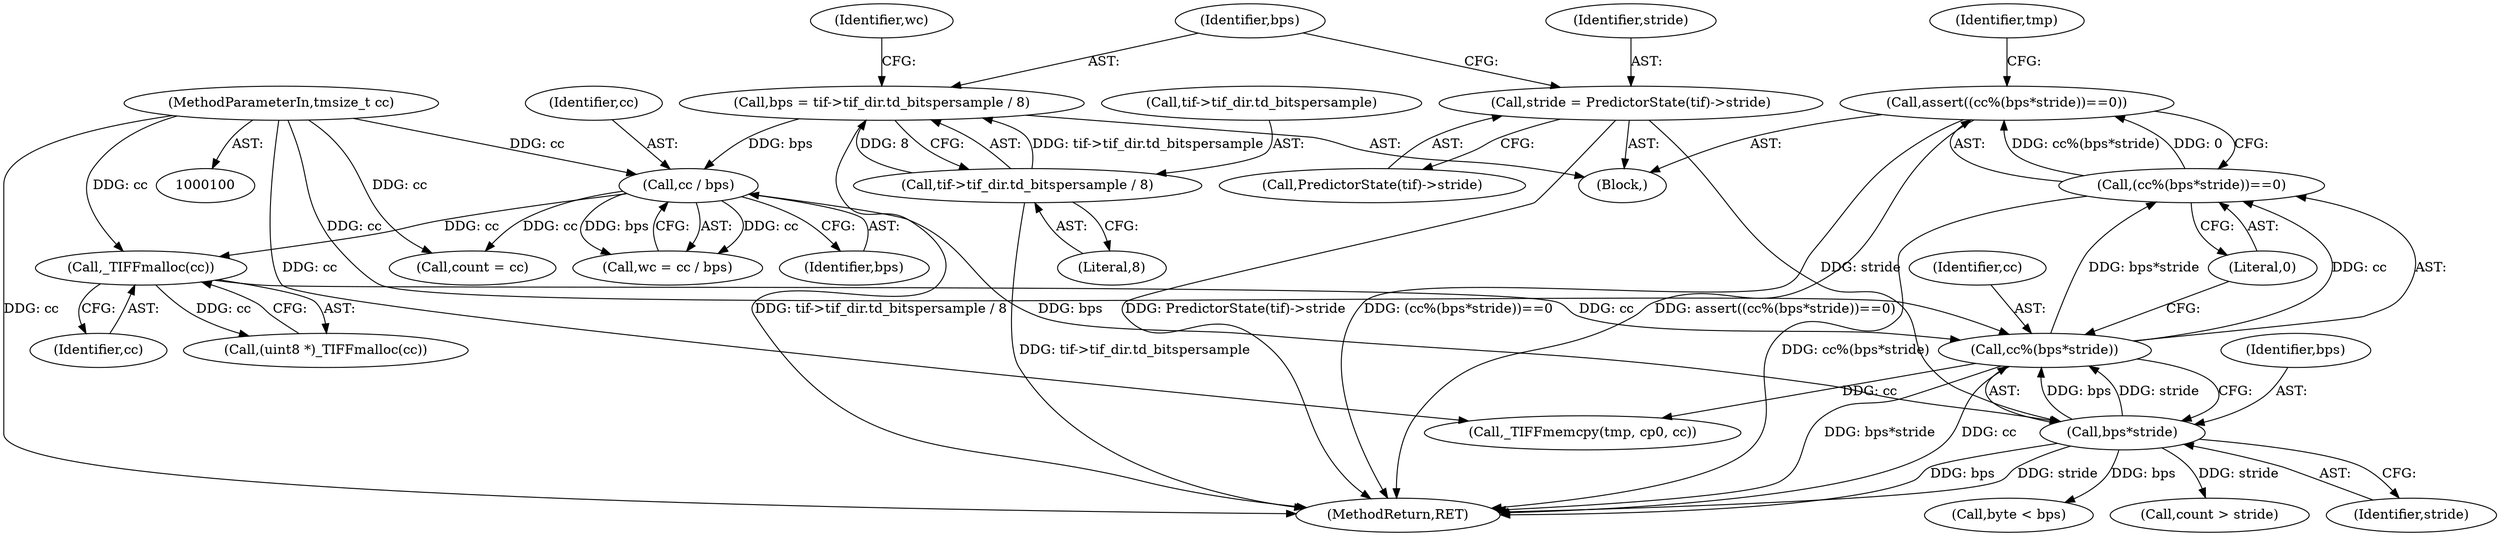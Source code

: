 digraph "1_libtiff_3ca657a8793dd011bf869695d72ad31c779c3cc1_3@API" {
"1000145" [label="(Call,assert((cc%(bps*stride))==0))"];
"1000146" [label="(Call,(cc%(bps*stride))==0)"];
"1000147" [label="(Call,cc%(bps*stride))"];
"1000143" [label="(Call,_TIFFmalloc(cc))"];
"1000103" [label="(MethodParameterIn,tmsize_t cc)"];
"1000125" [label="(Call,cc / bps)"];
"1000113" [label="(Call,bps = tif->tif_dir.td_bitspersample / 8)"];
"1000115" [label="(Call,tif->tif_dir.td_bitspersample / 8)"];
"1000149" [label="(Call,bps*stride)"];
"1000106" [label="(Call,stride = PredictorState(tif)->stride)"];
"1000127" [label="(Identifier,bps)"];
"1000141" [label="(Call,(uint8 *)_TIFFmalloc(cc))"];
"1000113" [label="(Call,bps = tif->tif_dir.td_bitspersample / 8)"];
"1000124" [label="(Identifier,wc)"];
"1000151" [label="(Identifier,stride)"];
"1000229" [label="(MethodReturn,RET)"];
"1000158" [label="(Call,count > stride)"];
"1000116" [label="(Call,tif->tif_dir.td_bitspersample)"];
"1000123" [label="(Call,wc = cc / bps)"];
"1000108" [label="(Call,PredictorState(tif)->stride)"];
"1000126" [label="(Identifier,cc)"];
"1000152" [label="(Literal,0)"];
"1000104" [label="(Block,)"];
"1000149" [label="(Call,bps*stride)"];
"1000148" [label="(Identifier,cc)"];
"1000129" [label="(Call,count = cc)"];
"1000150" [label="(Identifier,bps)"];
"1000103" [label="(MethodParameterIn,tmsize_t cc)"];
"1000125" [label="(Call,cc / bps)"];
"1000146" [label="(Call,(cc%(bps*stride))==0)"];
"1000143" [label="(Call,_TIFFmalloc(cc))"];
"1000115" [label="(Call,tif->tif_dir.td_bitspersample / 8)"];
"1000147" [label="(Call,cc%(bps*stride))"];
"1000107" [label="(Identifier,stride)"];
"1000144" [label="(Identifier,cc)"];
"1000182" [label="(Call,_TIFFmemcpy(tmp, cp0, cc))"];
"1000155" [label="(Identifier,tmp)"];
"1000121" [label="(Literal,8)"];
"1000114" [label="(Identifier,bps)"];
"1000106" [label="(Call,stride = PredictorState(tif)->stride)"];
"1000145" [label="(Call,assert((cc%(bps*stride))==0))"];
"1000206" [label="(Call,byte < bps)"];
"1000145" -> "1000104"  [label="AST: "];
"1000145" -> "1000146"  [label="CFG: "];
"1000146" -> "1000145"  [label="AST: "];
"1000155" -> "1000145"  [label="CFG: "];
"1000145" -> "1000229"  [label="DDG: assert((cc%(bps*stride))==0)"];
"1000145" -> "1000229"  [label="DDG: (cc%(bps*stride))==0"];
"1000146" -> "1000145"  [label="DDG: cc%(bps*stride)"];
"1000146" -> "1000145"  [label="DDG: 0"];
"1000146" -> "1000152"  [label="CFG: "];
"1000147" -> "1000146"  [label="AST: "];
"1000152" -> "1000146"  [label="AST: "];
"1000146" -> "1000229"  [label="DDG: cc%(bps*stride)"];
"1000147" -> "1000146"  [label="DDG: cc"];
"1000147" -> "1000146"  [label="DDG: bps*stride"];
"1000147" -> "1000149"  [label="CFG: "];
"1000148" -> "1000147"  [label="AST: "];
"1000149" -> "1000147"  [label="AST: "];
"1000152" -> "1000147"  [label="CFG: "];
"1000147" -> "1000229"  [label="DDG: bps*stride"];
"1000147" -> "1000229"  [label="DDG: cc"];
"1000143" -> "1000147"  [label="DDG: cc"];
"1000103" -> "1000147"  [label="DDG: cc"];
"1000149" -> "1000147"  [label="DDG: bps"];
"1000149" -> "1000147"  [label="DDG: stride"];
"1000147" -> "1000182"  [label="DDG: cc"];
"1000143" -> "1000141"  [label="AST: "];
"1000143" -> "1000144"  [label="CFG: "];
"1000144" -> "1000143"  [label="AST: "];
"1000141" -> "1000143"  [label="CFG: "];
"1000143" -> "1000141"  [label="DDG: cc"];
"1000103" -> "1000143"  [label="DDG: cc"];
"1000125" -> "1000143"  [label="DDG: cc"];
"1000103" -> "1000100"  [label="AST: "];
"1000103" -> "1000229"  [label="DDG: cc"];
"1000103" -> "1000125"  [label="DDG: cc"];
"1000103" -> "1000129"  [label="DDG: cc"];
"1000103" -> "1000182"  [label="DDG: cc"];
"1000125" -> "1000123"  [label="AST: "];
"1000125" -> "1000127"  [label="CFG: "];
"1000126" -> "1000125"  [label="AST: "];
"1000127" -> "1000125"  [label="AST: "];
"1000123" -> "1000125"  [label="CFG: "];
"1000125" -> "1000123"  [label="DDG: cc"];
"1000125" -> "1000123"  [label="DDG: bps"];
"1000113" -> "1000125"  [label="DDG: bps"];
"1000125" -> "1000129"  [label="DDG: cc"];
"1000125" -> "1000149"  [label="DDG: bps"];
"1000113" -> "1000104"  [label="AST: "];
"1000113" -> "1000115"  [label="CFG: "];
"1000114" -> "1000113"  [label="AST: "];
"1000115" -> "1000113"  [label="AST: "];
"1000124" -> "1000113"  [label="CFG: "];
"1000113" -> "1000229"  [label="DDG: tif->tif_dir.td_bitspersample / 8"];
"1000115" -> "1000113"  [label="DDG: tif->tif_dir.td_bitspersample"];
"1000115" -> "1000113"  [label="DDG: 8"];
"1000115" -> "1000121"  [label="CFG: "];
"1000116" -> "1000115"  [label="AST: "];
"1000121" -> "1000115"  [label="AST: "];
"1000115" -> "1000229"  [label="DDG: tif->tif_dir.td_bitspersample"];
"1000149" -> "1000151"  [label="CFG: "];
"1000150" -> "1000149"  [label="AST: "];
"1000151" -> "1000149"  [label="AST: "];
"1000149" -> "1000229"  [label="DDG: stride"];
"1000149" -> "1000229"  [label="DDG: bps"];
"1000106" -> "1000149"  [label="DDG: stride"];
"1000149" -> "1000158"  [label="DDG: stride"];
"1000149" -> "1000206"  [label="DDG: bps"];
"1000106" -> "1000104"  [label="AST: "];
"1000106" -> "1000108"  [label="CFG: "];
"1000107" -> "1000106"  [label="AST: "];
"1000108" -> "1000106"  [label="AST: "];
"1000114" -> "1000106"  [label="CFG: "];
"1000106" -> "1000229"  [label="DDG: PredictorState(tif)->stride"];
}
